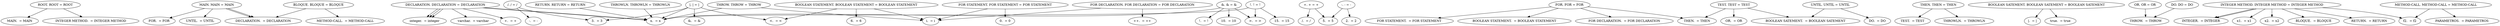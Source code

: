 digraph G {
"ROOT. ROOT = ROOT"->"MAIN.  = MAIN"
"MAIN. MAIN = MAIN"->"DECLARATION.  = DECLARATION"
"DECLARATION. DECLARATION = DECLARATION"->"integer.  = integer"
"DECLARATION. DECLARATION = DECLARATION"->"varchar.  = varchar"
"MAIN. MAIN = MAIN"->"DECLARATION.  = DECLARATION"
"DECLARATION. DECLARATION = DECLARATION"->"integer.  = integer"
"DECLARATION. DECLARATION = DECLARATION"->"x.  = x"
"DECLARATION. DECLARATION = DECLARATION"->"+.  = +"
"+. + = +"->"5.  = 5"
"+. + = +"->"/.  = /"
"/. / = /"->"3.  = 3"
"/. / = /"->"-.  = -"
"-. - = -"->"5.  = 5"
"-. - = -"->"2.  = 2"
"MAIN. MAIN = MAIN"->"FOR.  = FOR"
"FOR. FOR = FOR"->"FOR STATEMENT.  = FOR STATEMENT"
"FOR STATEMENT. FOR STATEMENT = FOR STATEMENT"->"i.  = i"
"FOR STATEMENT. FOR STATEMENT = FOR STATEMENT"->"0.  = 0"
"FOR. FOR = FOR"->"BOOLEAN STATEMENT.  = BOOLEAN STATEMENT"
"BOOLEAN STATEMENT. BOOLEAN STATEMENT = BOOLEAN STATEMENT"->"i.  = i"
"BOOLEAN STATEMENT. BOOLEAN STATEMENT = BOOLEAN STATEMENT"->"<.  = <"
"BOOLEAN STATEMENT. BOOLEAN STATEMENT = BOOLEAN STATEMENT"->"6.  = 6"
"FOR. FOR = FOR"->"FOR DECLARATION.  = FOR DECLARATION"
"FOR DECLARATION. FOR DECLARATION = FOR DECLARATION"->"i.  = i"
"FOR DECLARATION. FOR DECLARATION = FOR DECLARATION"->"++.  = ++"
"FOR. FOR = FOR"->"THEN.  = THEN"
"THEN. THEN = THEN"->"TEST.  = TEST"
"TEST. TEST = TEST"->"BOOLEAN SATEMENT.  = BOOLEAN SATEMENT"
"BOOLEAN SATEMENT. BOOLEAN SATEMENT = BOOLEAN SATEMENT"->"|.  = |"
"|. | = |"->"x.  = x"
"|. | = |"->"<.  = <"
"|. | = |"->"3.  = 3"
"|. | = |"->"&.  = &"
"&. & = &"->"!.  = !"
"!. ! = !"->"x.  = x"
"!. ! = !"->">.  = >"
"!. ! = !"->"15.  = 15"
"&. & = &"->"x.  = x"
"&. & = &"->">.  = >"
"&. & = &"->"10.  = 10"
"TEST. TEST = TEST"->"THEN.  = THEN"
"THEN. THEN = THEN"->"THROWLN.  = THROWLN"
"THROWLN. THROWLN = THROWLN"->"x.  = x"
"TEST. TEST = TEST"->"OR.  = OR"
"OR. OR = OR"->"THROW.  = THROW"
"THROW. THROW = THROW"->"i.  = i"
"MAIN. MAIN = MAIN"->"UNTIL.  = UNTIL"
"UNTIL. UNTIL = UNTIL"->"BOOLEAN SATEMENT.  = BOOLEAN SATEMENT"
"BOOLEAN SATEMENT. BOOLEAN SATEMENT = BOOLEAN SATEMENT"->"true.  = true"
"UNTIL. UNTIL = UNTIL"->"DO.  = DO"
"DO. DO = DO"->"THROW.  = THROW"
"THROW. THROW = THROW"->"x.  = x"
"ROOT. ROOT = ROOT"->"INTEGER METHOD.  = INTEGER METHOD"
"INTEGER METHOD. INTEGER METHOD = INTEGER METHOD"->"f2.  = f2"
"INTEGER METHOD. INTEGER METHOD = INTEGER METHOD"->"INTEGER.  = INTEGER"
"INTEGER METHOD. INTEGER METHOD = INTEGER METHOD"->"x1.  = x1"
"INTEGER METHOD. INTEGER METHOD = INTEGER METHOD"->"INTEGER.  = INTEGER"
"INTEGER METHOD. INTEGER METHOD = INTEGER METHOD"->"x2.  = x2"
"INTEGER METHOD. INTEGER METHOD = INTEGER METHOD"->"BLOQUE.  = BLOQUE"
"BLOQUE. BLOQUE = BLOQUE"->"DECLARATION.  = DECLARATION"
"DECLARATION. DECLARATION = DECLARATION"->"integer.  = integer"
"DECLARATION. DECLARATION = DECLARATION"->"x.  = x"
"BLOQUE. BLOQUE = BLOQUE"->"METHOD-CALL.  = METHOD-CALL"
"METHOD-CALL. METHOD-CALL = METHOD-CALL"->"f2.  = f2"
"METHOD-CALL. METHOD-CALL = METHOD-CALL"->"PARAMETROS.  = PARAMETROS"
"INTEGER METHOD. INTEGER METHOD = INTEGER METHOD"->"RETURN.  = RETURN"
"RETURN. RETURN = RETURN"->"x.  = x"


}
